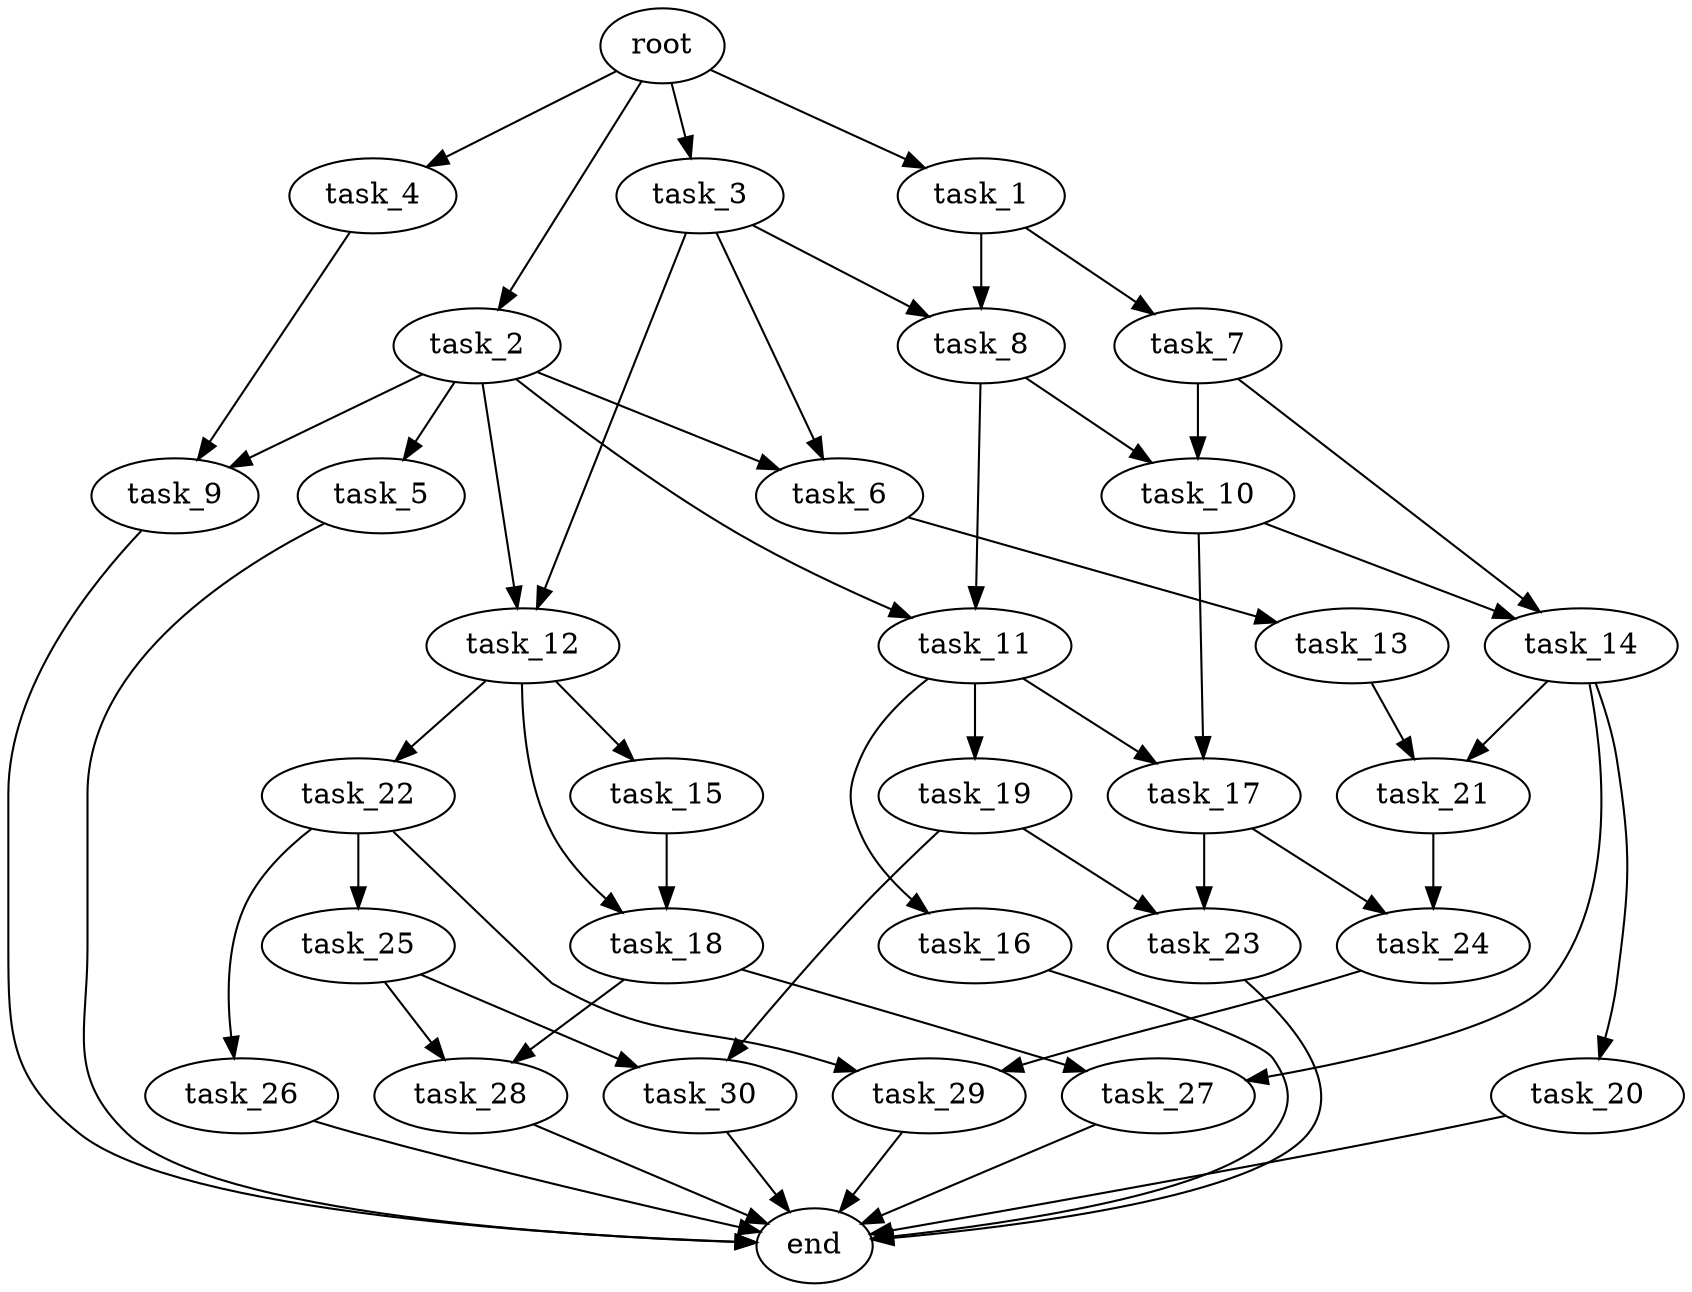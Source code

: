 digraph G {
  root [size="0.000000e+00"];
  task_1 [size="1.029946e+10"];
  task_2 [size="5.739549e+10"];
  task_3 [size="7.228061e+10"];
  task_4 [size="2.284816e+10"];
  task_5 [size="5.088740e+10"];
  task_6 [size="4.413350e+09"];
  task_7 [size="8.629422e+10"];
  task_8 [size="2.446270e+10"];
  task_9 [size="4.718174e+10"];
  task_10 [size="3.830412e+10"];
  task_11 [size="1.501697e+10"];
  task_12 [size="9.311670e+10"];
  task_13 [size="8.574994e+10"];
  task_14 [size="5.529095e+10"];
  task_15 [size="9.139563e+10"];
  task_16 [size="7.406918e+10"];
  task_17 [size="4.194274e+10"];
  task_18 [size="3.218698e+10"];
  task_19 [size="4.163150e+10"];
  task_20 [size="7.203159e+10"];
  task_21 [size="2.713308e+10"];
  task_22 [size="7.797928e+09"];
  task_23 [size="3.728709e+10"];
  task_24 [size="5.020907e+10"];
  task_25 [size="9.019508e+10"];
  task_26 [size="1.794264e+10"];
  task_27 [size="8.043576e+10"];
  task_28 [size="9.814157e+10"];
  task_29 [size="9.540840e+10"];
  task_30 [size="6.901955e+09"];
  end [size="0.000000e+00"];

  root -> task_1 [size="1.000000e-12"];
  root -> task_2 [size="1.000000e-12"];
  root -> task_3 [size="1.000000e-12"];
  root -> task_4 [size="1.000000e-12"];
  task_1 -> task_7 [size="8.629422e+08"];
  task_1 -> task_8 [size="1.223135e+08"];
  task_2 -> task_5 [size="5.088740e+08"];
  task_2 -> task_6 [size="2.206675e+07"];
  task_2 -> task_9 [size="2.359087e+08"];
  task_2 -> task_11 [size="7.508483e+07"];
  task_2 -> task_12 [size="4.655835e+08"];
  task_3 -> task_6 [size="2.206675e+07"];
  task_3 -> task_8 [size="1.223135e+08"];
  task_3 -> task_12 [size="4.655835e+08"];
  task_4 -> task_9 [size="2.359087e+08"];
  task_5 -> end [size="1.000000e-12"];
  task_6 -> task_13 [size="8.574994e+08"];
  task_7 -> task_10 [size="1.915206e+08"];
  task_7 -> task_14 [size="2.764548e+08"];
  task_8 -> task_10 [size="1.915206e+08"];
  task_8 -> task_11 [size="7.508483e+07"];
  task_9 -> end [size="1.000000e-12"];
  task_10 -> task_14 [size="2.764548e+08"];
  task_10 -> task_17 [size="2.097137e+08"];
  task_11 -> task_16 [size="7.406918e+08"];
  task_11 -> task_17 [size="2.097137e+08"];
  task_11 -> task_19 [size="4.163150e+08"];
  task_12 -> task_15 [size="9.139563e+08"];
  task_12 -> task_18 [size="1.609349e+08"];
  task_12 -> task_22 [size="7.797928e+07"];
  task_13 -> task_21 [size="1.356654e+08"];
  task_14 -> task_20 [size="7.203159e+08"];
  task_14 -> task_21 [size="1.356654e+08"];
  task_14 -> task_27 [size="4.021788e+08"];
  task_15 -> task_18 [size="1.609349e+08"];
  task_16 -> end [size="1.000000e-12"];
  task_17 -> task_23 [size="1.864354e+08"];
  task_17 -> task_24 [size="2.510454e+08"];
  task_18 -> task_27 [size="4.021788e+08"];
  task_18 -> task_28 [size="4.907079e+08"];
  task_19 -> task_23 [size="1.864354e+08"];
  task_19 -> task_30 [size="3.450977e+07"];
  task_20 -> end [size="1.000000e-12"];
  task_21 -> task_24 [size="2.510454e+08"];
  task_22 -> task_25 [size="9.019508e+08"];
  task_22 -> task_26 [size="1.794264e+08"];
  task_22 -> task_29 [size="4.770420e+08"];
  task_23 -> end [size="1.000000e-12"];
  task_24 -> task_29 [size="4.770420e+08"];
  task_25 -> task_28 [size="4.907079e+08"];
  task_25 -> task_30 [size="3.450977e+07"];
  task_26 -> end [size="1.000000e-12"];
  task_27 -> end [size="1.000000e-12"];
  task_28 -> end [size="1.000000e-12"];
  task_29 -> end [size="1.000000e-12"];
  task_30 -> end [size="1.000000e-12"];
}
